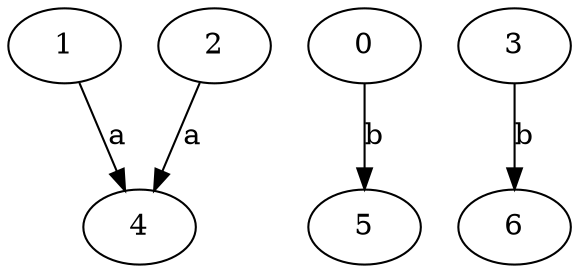 strict digraph  {
1;
0;
2;
3;
4;
5;
6;
1 -> 4  [label=a];
0 -> 5  [label=b];
2 -> 4  [label=a];
3 -> 6  [label=b];
}
